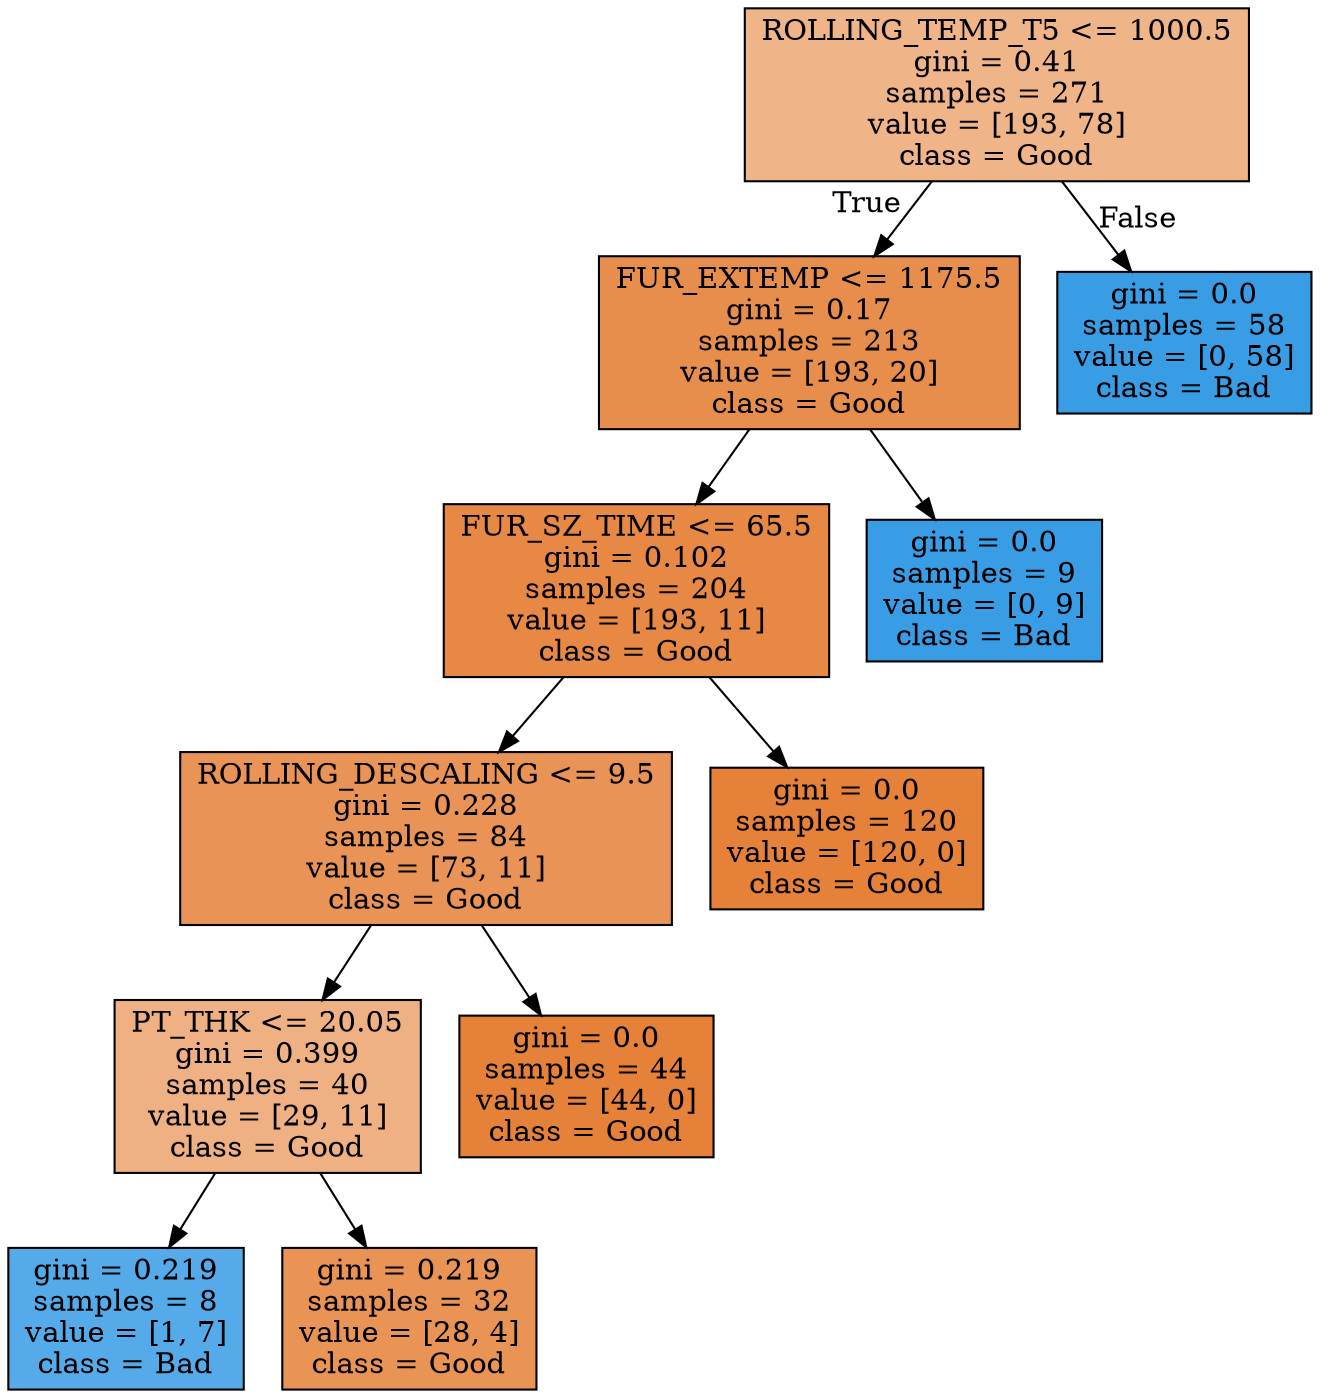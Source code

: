 digraph Tree {
node [shape=box, style="filled", color="black"] ;
0 [label="ROLLING_TEMP_T5 <= 1000.5\ngini = 0.41\nsamples = 271\nvalue = [193, 78]\nclass = Good", fillcolor="#e5813998"] ;
1 [label="FUR_EXTEMP <= 1175.5\ngini = 0.17\nsamples = 213\nvalue = [193, 20]\nclass = Good", fillcolor="#e58139e5"] ;
0 -> 1 [labeldistance=2.5, labelangle=45, headlabel="True"] ;
2 [label="FUR_SZ_TIME <= 65.5\ngini = 0.102\nsamples = 204\nvalue = [193, 11]\nclass = Good", fillcolor="#e58139f0"] ;
1 -> 2 ;
3 [label="ROLLING_DESCALING <= 9.5\ngini = 0.228\nsamples = 84\nvalue = [73, 11]\nclass = Good", fillcolor="#e58139d9"] ;
2 -> 3 ;
4 [label="PT_THK <= 20.05\ngini = 0.399\nsamples = 40\nvalue = [29, 11]\nclass = Good", fillcolor="#e581399e"] ;
3 -> 4 ;
5 [label="gini = 0.219\nsamples = 8\nvalue = [1, 7]\nclass = Bad", fillcolor="#399de5db"] ;
4 -> 5 ;
6 [label="gini = 0.219\nsamples = 32\nvalue = [28, 4]\nclass = Good", fillcolor="#e58139db"] ;
4 -> 6 ;
7 [label="gini = 0.0\nsamples = 44\nvalue = [44, 0]\nclass = Good", fillcolor="#e58139ff"] ;
3 -> 7 ;
8 [label="gini = 0.0\nsamples = 120\nvalue = [120, 0]\nclass = Good", fillcolor="#e58139ff"] ;
2 -> 8 ;
9 [label="gini = 0.0\nsamples = 9\nvalue = [0, 9]\nclass = Bad", fillcolor="#399de5ff"] ;
1 -> 9 ;
10 [label="gini = 0.0\nsamples = 58\nvalue = [0, 58]\nclass = Bad", fillcolor="#399de5ff"] ;
0 -> 10 [labeldistance=2.5, labelangle=-45, headlabel="False"] ;
}